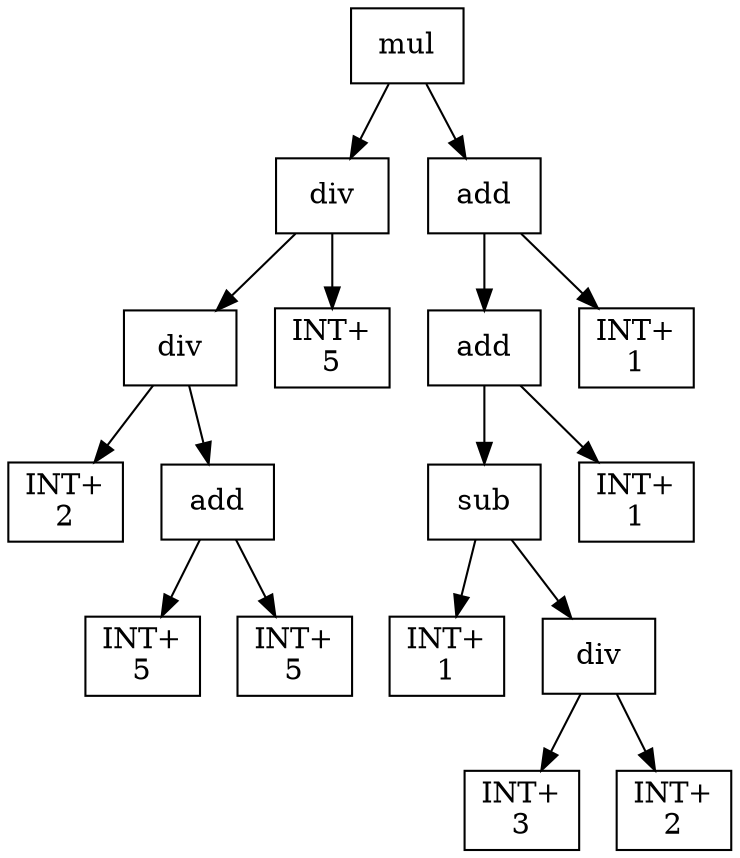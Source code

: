 digraph expr {
  node [shape=box];
  n1 [label="mul"];
  n2 [label="div"];
  n3 [label="div"];
  n4 [label="INT+\n2"];
  n5 [label="add"];
  n6 [label="INT+\n5"];
  n7 [label="INT+\n5"];
  n5 -> n6;
  n5 -> n7;
  n3 -> n4;
  n3 -> n5;
  n8 [label="INT+\n5"];
  n2 -> n3;
  n2 -> n8;
  n9 [label="add"];
  n10 [label="add"];
  n11 [label="sub"];
  n12 [label="INT+\n1"];
  n13 [label="div"];
  n14 [label="INT+\n3"];
  n15 [label="INT+\n2"];
  n13 -> n14;
  n13 -> n15;
  n11 -> n12;
  n11 -> n13;
  n16 [label="INT+\n1"];
  n10 -> n11;
  n10 -> n16;
  n17 [label="INT+\n1"];
  n9 -> n10;
  n9 -> n17;
  n1 -> n2;
  n1 -> n9;
}